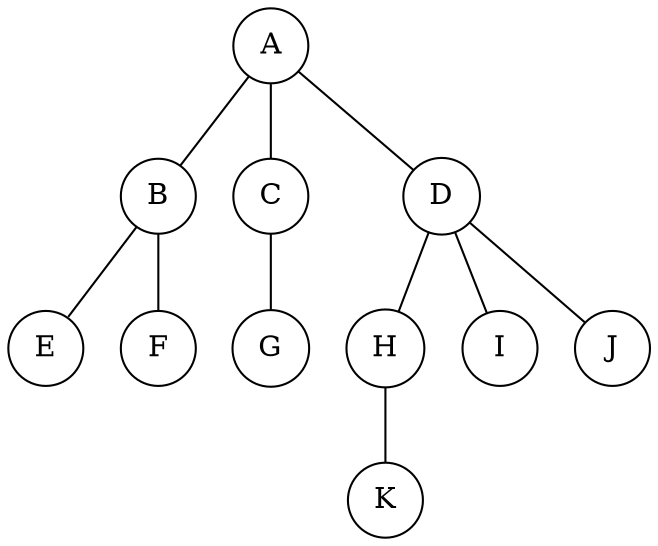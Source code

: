 graph exercicio02 {
	node [shape=circle]
	A -- { B C D }
	B -- { E F }
	D -- { H I J }
	C -- G
	H -- K
}
